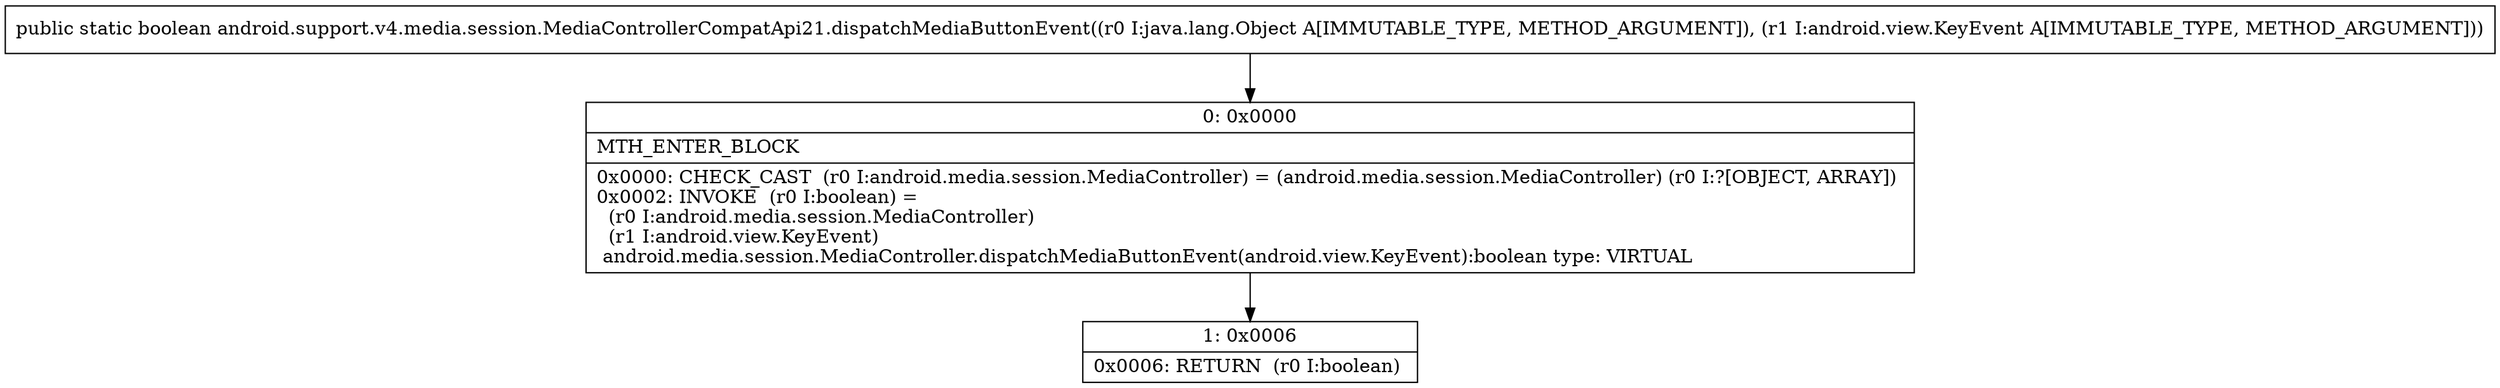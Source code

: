 digraph "CFG forandroid.support.v4.media.session.MediaControllerCompatApi21.dispatchMediaButtonEvent(Ljava\/lang\/Object;Landroid\/view\/KeyEvent;)Z" {
Node_0 [shape=record,label="{0\:\ 0x0000|MTH_ENTER_BLOCK\l|0x0000: CHECK_CAST  (r0 I:android.media.session.MediaController) = (android.media.session.MediaController) (r0 I:?[OBJECT, ARRAY]) \l0x0002: INVOKE  (r0 I:boolean) = \l  (r0 I:android.media.session.MediaController)\l  (r1 I:android.view.KeyEvent)\l android.media.session.MediaController.dispatchMediaButtonEvent(android.view.KeyEvent):boolean type: VIRTUAL \l}"];
Node_1 [shape=record,label="{1\:\ 0x0006|0x0006: RETURN  (r0 I:boolean) \l}"];
MethodNode[shape=record,label="{public static boolean android.support.v4.media.session.MediaControllerCompatApi21.dispatchMediaButtonEvent((r0 I:java.lang.Object A[IMMUTABLE_TYPE, METHOD_ARGUMENT]), (r1 I:android.view.KeyEvent A[IMMUTABLE_TYPE, METHOD_ARGUMENT])) }"];
MethodNode -> Node_0;
Node_0 -> Node_1;
}

